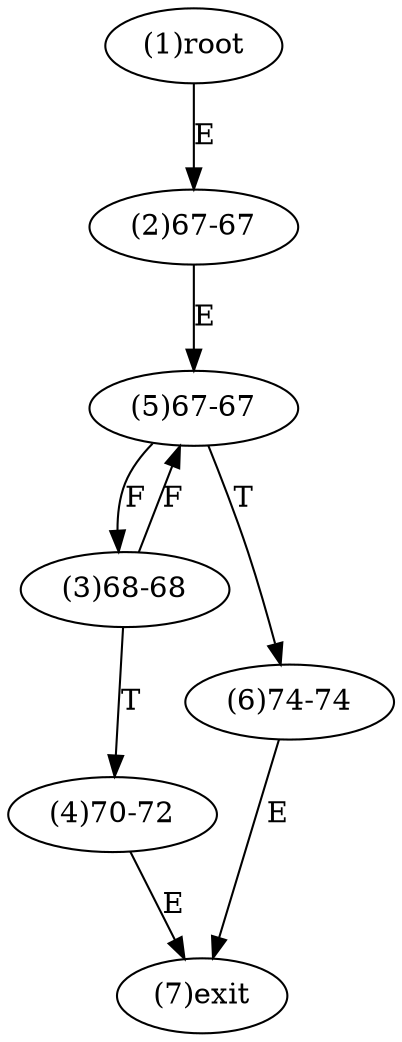 digraph "" { 
1[ label="(1)root"];
2[ label="(2)67-67"];
3[ label="(3)68-68"];
4[ label="(4)70-72"];
5[ label="(5)67-67"];
6[ label="(6)74-74"];
7[ label="(7)exit"];
1->2[ label="E"];
2->5[ label="E"];
3->5[ label="F"];
3->4[ label="T"];
4->7[ label="E"];
5->3[ label="F"];
5->6[ label="T"];
6->7[ label="E"];
}